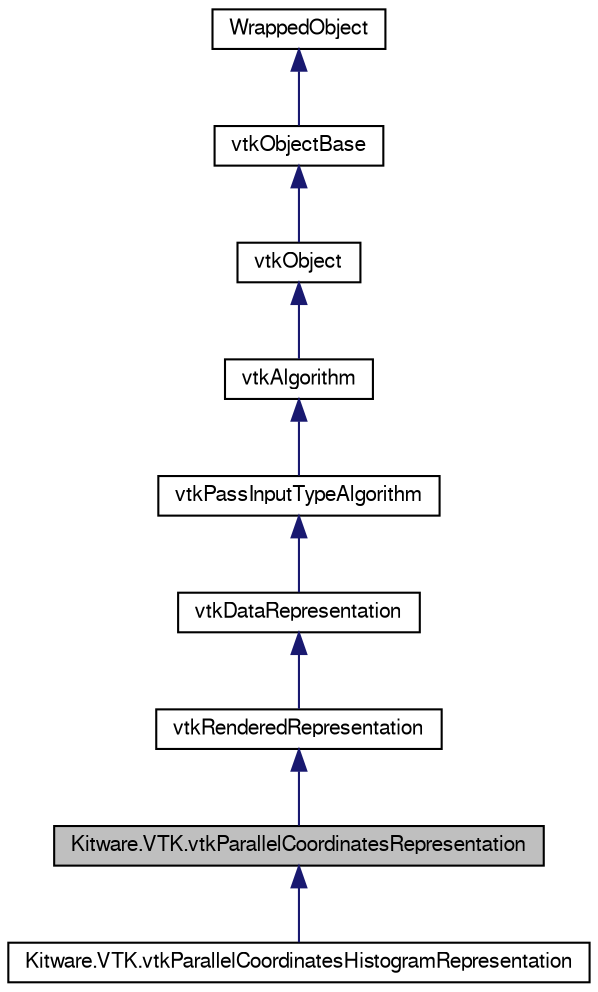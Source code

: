 digraph G
{
  bgcolor="transparent";
  edge [fontname="FreeSans",fontsize="10",labelfontname="FreeSans",labelfontsize="10"];
  node [fontname="FreeSans",fontsize="10",shape=record];
  Node1 [label="Kitware.VTK.vtkParallelCoordinatesRepresentation",height=0.2,width=0.4,color="black", fillcolor="grey75", style="filled" fontcolor="black"];
  Node2 -> Node1 [dir="back",color="midnightblue",fontsize="10",style="solid",fontname="FreeSans"];
  Node2 [label="vtkRenderedRepresentation",height=0.2,width=0.4,color="black",URL="$class_kitware_1_1_v_t_k_1_1vtk_rendered_representation.html",tooltip="vtkRenderedRepresentation -"];
  Node3 -> Node2 [dir="back",color="midnightblue",fontsize="10",style="solid",fontname="FreeSans"];
  Node3 [label="vtkDataRepresentation",height=0.2,width=0.4,color="black",URL="$class_kitware_1_1_v_t_k_1_1vtk_data_representation.html",tooltip="vtkDataRepresentation - The superclass for all representations"];
  Node4 -> Node3 [dir="back",color="midnightblue",fontsize="10",style="solid",fontname="FreeSans"];
  Node4 [label="vtkPassInputTypeAlgorithm",height=0.2,width=0.4,color="black",URL="$class_kitware_1_1_v_t_k_1_1vtk_pass_input_type_algorithm.html",tooltip="vtkPassInputTypeAlgorithm - Superclass for algorithms that produce output of the same type as input..."];
  Node5 -> Node4 [dir="back",color="midnightblue",fontsize="10",style="solid",fontname="FreeSans"];
  Node5 [label="vtkAlgorithm",height=0.2,width=0.4,color="black",URL="$class_kitware_1_1_v_t_k_1_1vtk_algorithm.html",tooltip="vtkAlgorithm - Superclass for all sources, filters, and sinks in VTK."];
  Node6 -> Node5 [dir="back",color="midnightblue",fontsize="10",style="solid",fontname="FreeSans"];
  Node6 [label="vtkObject",height=0.2,width=0.4,color="black",URL="$class_kitware_1_1_v_t_k_1_1vtk_object.html",tooltip="vtkObject - abstract base class for most VTK objects"];
  Node7 -> Node6 [dir="back",color="midnightblue",fontsize="10",style="solid",fontname="FreeSans"];
  Node7 [label="vtkObjectBase",height=0.2,width=0.4,color="black",URL="$class_kitware_1_1_v_t_k_1_1vtk_object_base.html",tooltip="vtkObjectBase - abstract base class for most VTK objects"];
  Node8 -> Node7 [dir="back",color="midnightblue",fontsize="10",style="solid",fontname="FreeSans"];
  Node8 [label="WrappedObject",height=0.2,width=0.4,color="black",URL="$class_kitware_1_1_v_t_k_1_1_wrapped_object.html",tooltip="Base class for all the mummy wrapped classes in Kitware.VTK."];
  Node1 -> Node9 [dir="back",color="midnightblue",fontsize="10",style="solid",fontname="FreeSans"];
  Node9 [label="Kitware.VTK.vtkParallelCoordinatesHistogramRepresentation",height=0.2,width=0.4,color="black",URL="$class_kitware_1_1_v_t_k_1_1vtk_parallel_coordinates_histogram_representation.html",tooltip="vtkParallelCoordinatesHistogramRepresentation - Data representation that takes generic multivariate d..."];
}
